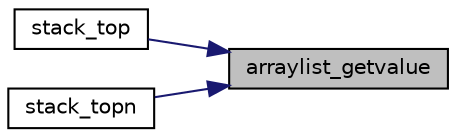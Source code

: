 digraph "arraylist_getvalue"
{
 // INTERACTIVE_SVG=YES
 // LATEX_PDF_SIZE
  edge [fontname="Helvetica",fontsize="10",labelfontname="Helvetica",labelfontsize="10"];
  node [fontname="Helvetica",fontsize="10",shape=record];
  rankdir="RL";
  Node41 [label="arraylist_getvalue",height=0.2,width=0.4,color="black", fillcolor="grey75", style="filled", fontcolor="black",tooltip=" "];
  Node41 -> Node42 [dir="back",color="midnightblue",fontsize="10",style="solid",fontname="Helvetica"];
  Node42 [label="stack_top",height=0.2,width=0.4,color="black", fillcolor="white", style="filled",URL="$stack_8h.html#a3a2c61f91ecd6c2f3824c329e23a313e",tooltip=" "];
  Node41 -> Node43 [dir="back",color="midnightblue",fontsize="10",style="solid",fontname="Helvetica"];
  Node43 [label="stack_topn",height=0.2,width=0.4,color="black", fillcolor="white", style="filled",URL="$stack_8h.html#ad64c89e35d68938a0448db83ffeed507",tooltip=" "];
}
